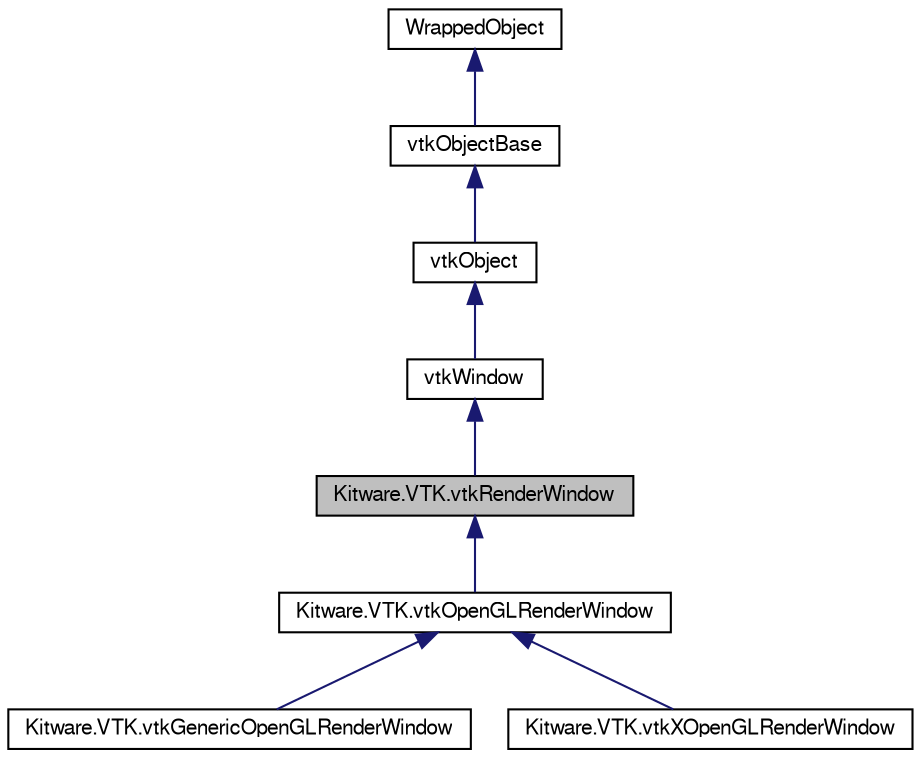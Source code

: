 digraph G
{
  bgcolor="transparent";
  edge [fontname="FreeSans",fontsize="10",labelfontname="FreeSans",labelfontsize="10"];
  node [fontname="FreeSans",fontsize="10",shape=record];
  Node1 [label="Kitware.VTK.vtkRenderWindow",height=0.2,width=0.4,color="black", fillcolor="grey75", style="filled" fontcolor="black"];
  Node2 -> Node1 [dir="back",color="midnightblue",fontsize="10",style="solid",fontname="FreeSans"];
  Node2 [label="vtkWindow",height=0.2,width=0.4,color="black",URL="$class_kitware_1_1_v_t_k_1_1vtk_window.html",tooltip="vtkWindow - window superclass for vtkRenderWindow"];
  Node3 -> Node2 [dir="back",color="midnightblue",fontsize="10",style="solid",fontname="FreeSans"];
  Node3 [label="vtkObject",height=0.2,width=0.4,color="black",URL="$class_kitware_1_1_v_t_k_1_1vtk_object.html",tooltip="vtkObject - abstract base class for most VTK objects"];
  Node4 -> Node3 [dir="back",color="midnightblue",fontsize="10",style="solid",fontname="FreeSans"];
  Node4 [label="vtkObjectBase",height=0.2,width=0.4,color="black",URL="$class_kitware_1_1_v_t_k_1_1vtk_object_base.html",tooltip="vtkObjectBase - abstract base class for most VTK objects"];
  Node5 -> Node4 [dir="back",color="midnightblue",fontsize="10",style="solid",fontname="FreeSans"];
  Node5 [label="WrappedObject",height=0.2,width=0.4,color="black",URL="$class_kitware_1_1_v_t_k_1_1_wrapped_object.html",tooltip="Base class for all the mummy wrapped classes in Kitware.VTK."];
  Node1 -> Node6 [dir="back",color="midnightblue",fontsize="10",style="solid",fontname="FreeSans"];
  Node6 [label="Kitware.VTK.vtkOpenGLRenderWindow",height=0.2,width=0.4,color="black",URL="$class_kitware_1_1_v_t_k_1_1vtk_open_g_l_render_window.html",tooltip="vtkOpenGLRenderWindow - OpenGL rendering window"];
  Node6 -> Node7 [dir="back",color="midnightblue",fontsize="10",style="solid",fontname="FreeSans"];
  Node7 [label="Kitware.VTK.vtkGenericOpenGLRenderWindow",height=0.2,width=0.4,color="black",URL="$class_kitware_1_1_v_t_k_1_1vtk_generic_open_g_l_render_window.html",tooltip="vtkGenericOpenGLRenderWindow - platform independent render window"];
  Node6 -> Node8 [dir="back",color="midnightblue",fontsize="10",style="solid",fontname="FreeSans"];
  Node8 [label="Kitware.VTK.vtkXOpenGLRenderWindow",height=0.2,width=0.4,color="black",URL="$class_kitware_1_1_v_t_k_1_1vtk_x_open_g_l_render_window.html",tooltip="vtkXOpenGLRenderWindow - OpenGL rendering window"];
}
